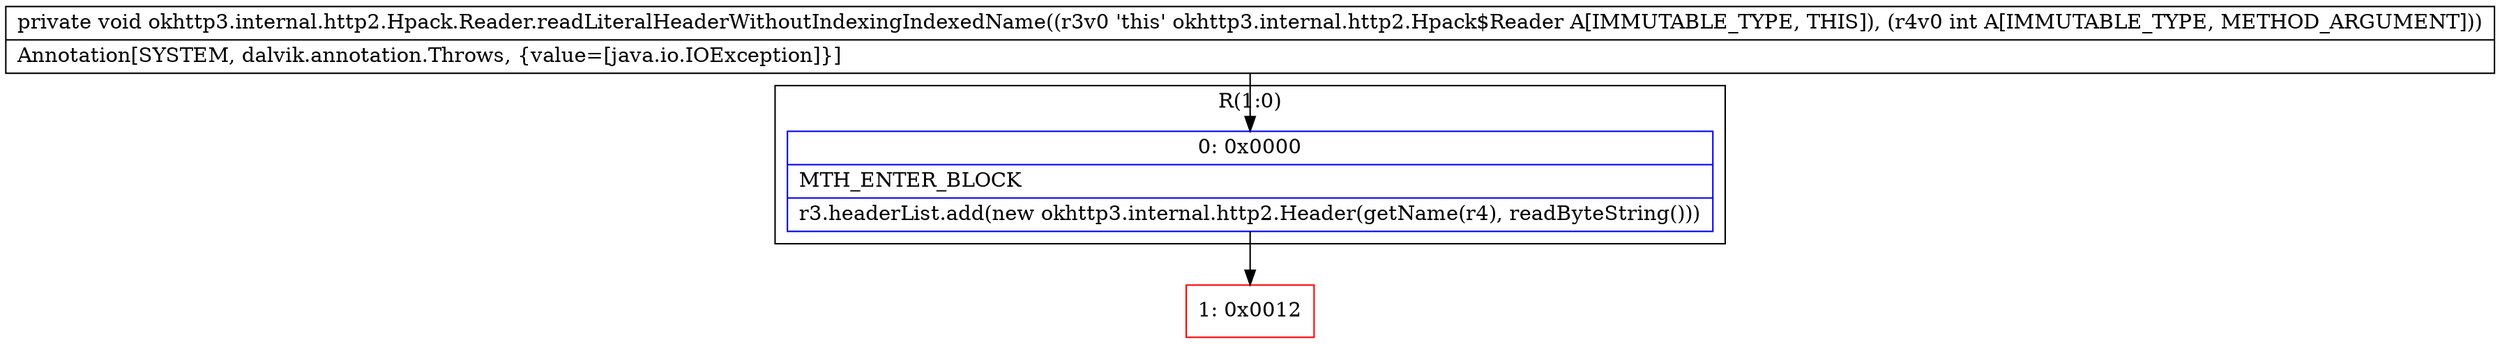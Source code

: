 digraph "CFG forokhttp3.internal.http2.Hpack.Reader.readLiteralHeaderWithoutIndexingIndexedName(I)V" {
subgraph cluster_Region_958859804 {
label = "R(1:0)";
node [shape=record,color=blue];
Node_0 [shape=record,label="{0\:\ 0x0000|MTH_ENTER_BLOCK\l|r3.headerList.add(new okhttp3.internal.http2.Header(getName(r4), readByteString()))\l}"];
}
Node_1 [shape=record,color=red,label="{1\:\ 0x0012}"];
MethodNode[shape=record,label="{private void okhttp3.internal.http2.Hpack.Reader.readLiteralHeaderWithoutIndexingIndexedName((r3v0 'this' okhttp3.internal.http2.Hpack$Reader A[IMMUTABLE_TYPE, THIS]), (r4v0 int A[IMMUTABLE_TYPE, METHOD_ARGUMENT]))  | Annotation[SYSTEM, dalvik.annotation.Throws, \{value=[java.io.IOException]\}]\l}"];
MethodNode -> Node_0;
Node_0 -> Node_1;
}

